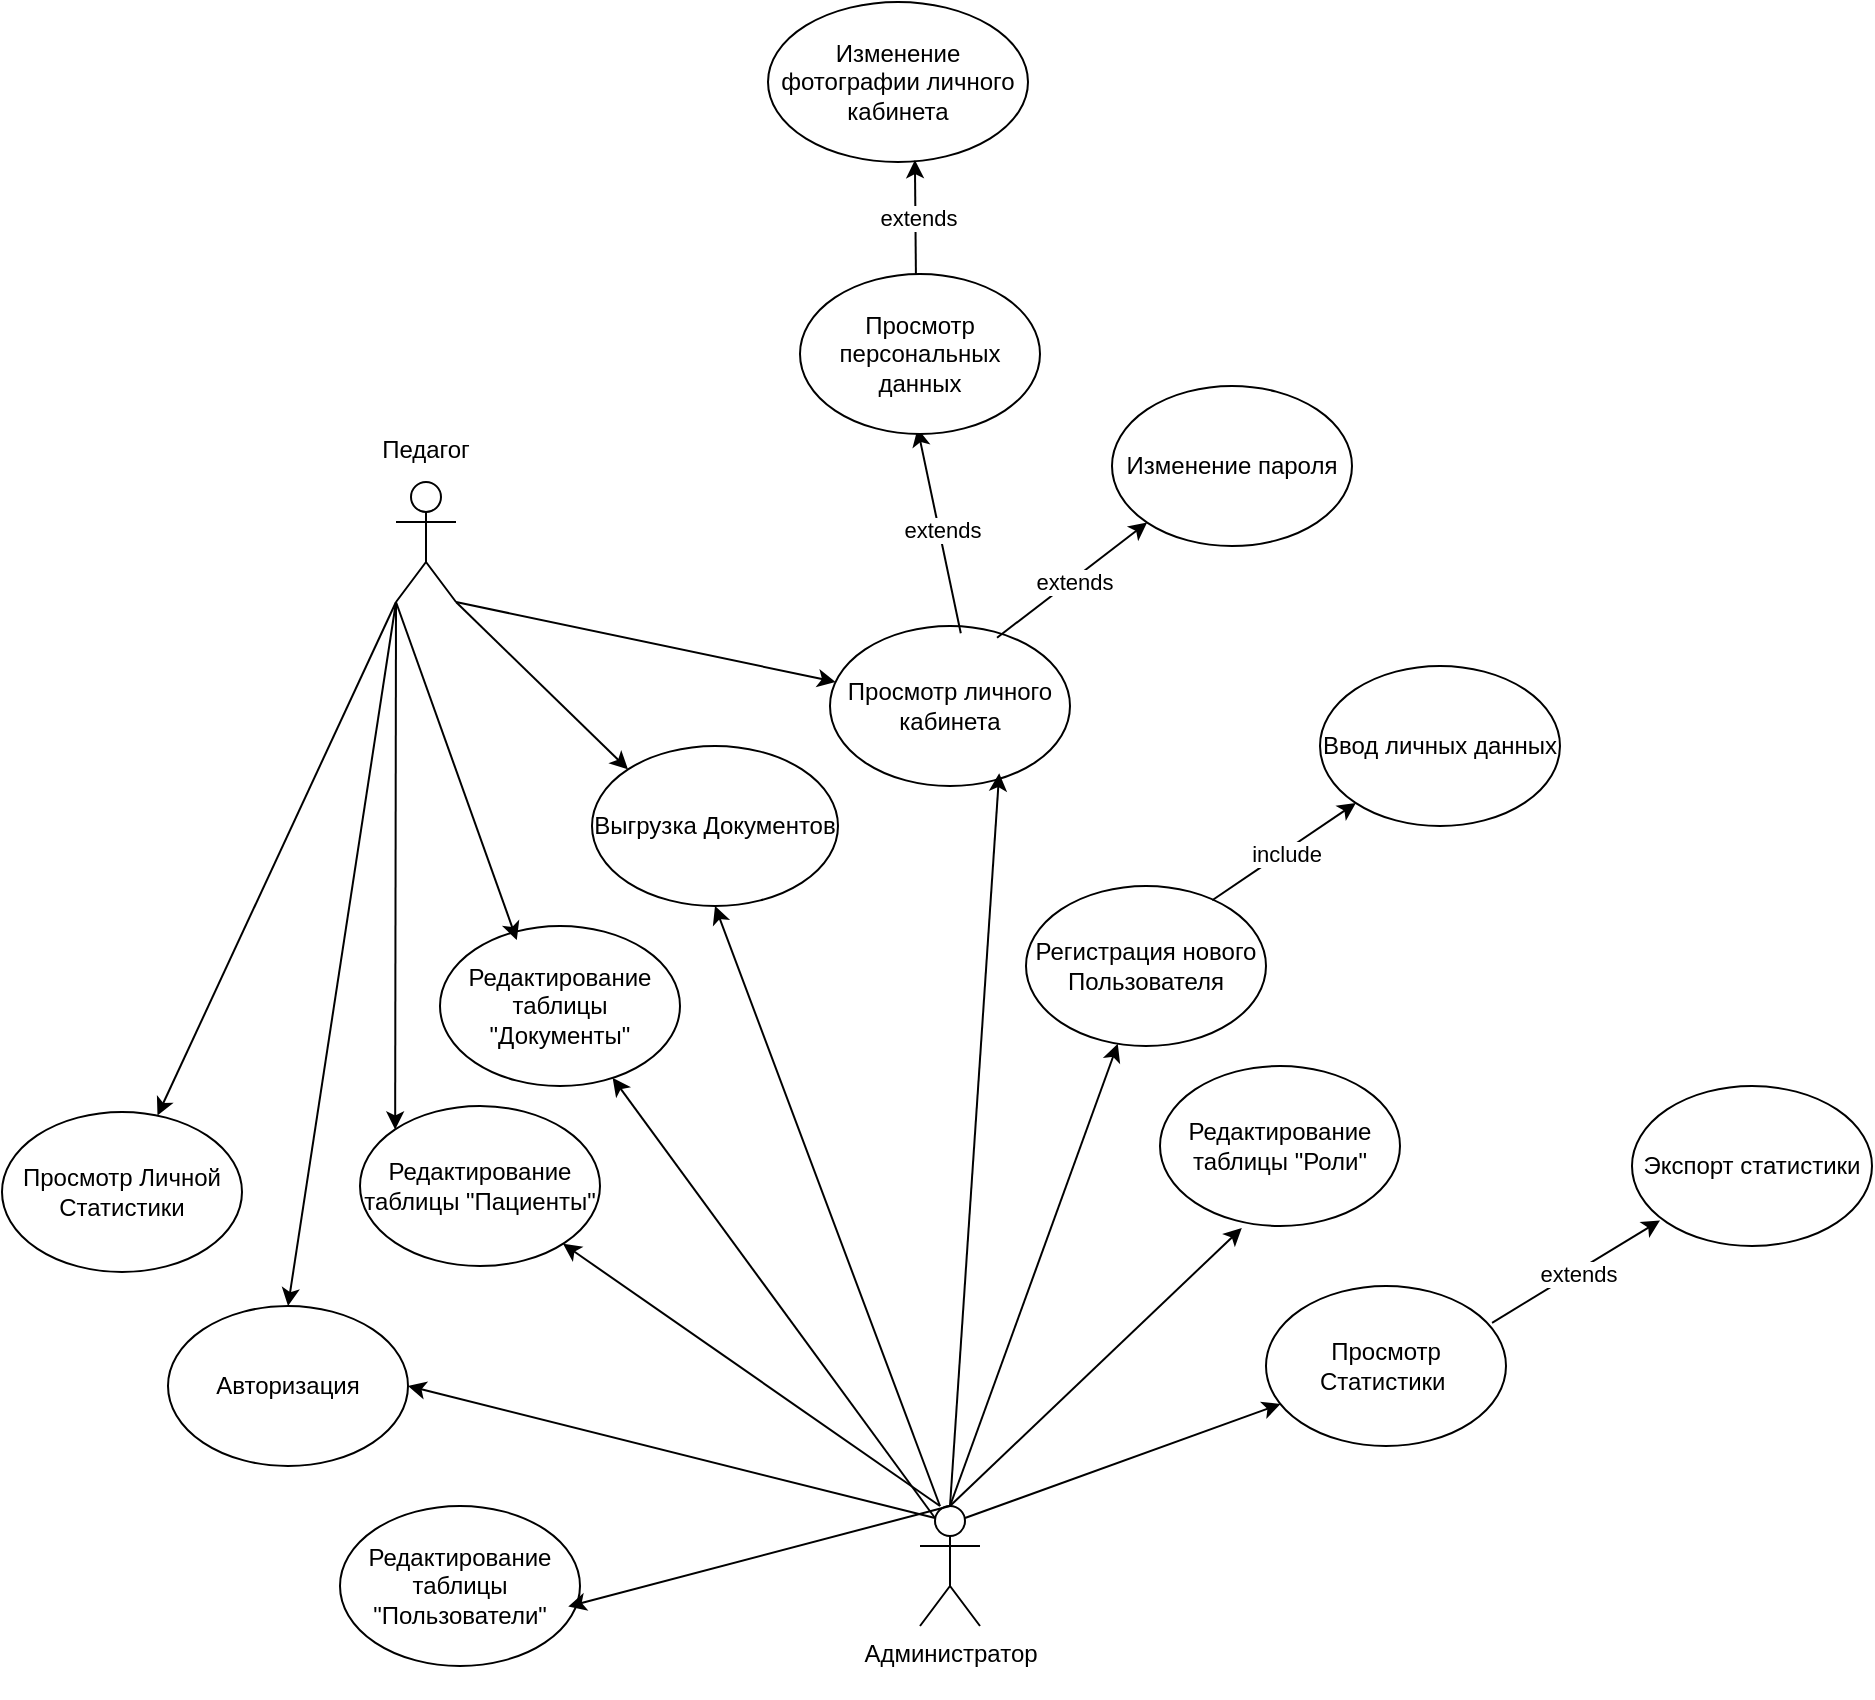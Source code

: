 <mxfile version="27.0.4">
  <diagram name="Страница — 1" id="N3gCxyGSRhldq9W5N2jG">
    <mxGraphModel dx="1789" dy="1677" grid="0" gridSize="10" guides="0" tooltips="0" connect="0" arrows="1" fold="1" page="0" pageScale="1" pageWidth="827" pageHeight="1169" math="0" shadow="0">
      <root>
        <mxCell id="0" />
        <mxCell id="1" parent="0" />
        <mxCell id="dzPwvYdtK59I68hb9hbO-1" value="Администратор&lt;div&gt;&lt;br&gt;&lt;/div&gt;" style="shape=umlActor;verticalLabelPosition=bottom;verticalAlign=top;html=1;outlineConnect=0;" parent="1" vertex="1">
          <mxGeometry x="180" y="110" width="30" height="60" as="geometry" />
        </mxCell>
        <mxCell id="dzPwvYdtK59I68hb9hbO-4" value="Редактирование таблицы &quot;Роли&quot;" style="ellipse;whiteSpace=wrap;html=1;" parent="1" vertex="1">
          <mxGeometry x="300" y="-110" width="120" height="80" as="geometry" />
        </mxCell>
        <mxCell id="dzPwvYdtK59I68hb9hbO-5" value="Редактирование таблицы &quot;Пользователи&quot;" style="ellipse;whiteSpace=wrap;html=1;" parent="1" vertex="1">
          <mxGeometry x="-110" y="110" width="120" height="80" as="geometry" />
        </mxCell>
        <mxCell id="dzPwvYdtK59I68hb9hbO-6" value="Редактирование таблицы &quot;Пациенты&quot;" style="ellipse;whiteSpace=wrap;html=1;" parent="1" vertex="1">
          <mxGeometry x="-100" y="-90" width="120" height="80" as="geometry" />
        </mxCell>
        <mxCell id="dzPwvYdtK59I68hb9hbO-7" value="Редактирование таблицы &quot;Документы&quot;" style="ellipse;whiteSpace=wrap;html=1;" parent="1" vertex="1">
          <mxGeometry x="-60" y="-180" width="120" height="80" as="geometry" />
        </mxCell>
        <mxCell id="dzPwvYdtK59I68hb9hbO-9" value="Регистрация нового Пользователя" style="ellipse;whiteSpace=wrap;html=1;" parent="1" vertex="1">
          <mxGeometry x="233" y="-200" width="120" height="80" as="geometry" />
        </mxCell>
        <mxCell id="dzPwvYdtK59I68hb9hbO-10" value="Ввод личных данных" style="ellipse;whiteSpace=wrap;html=1;" parent="1" vertex="1">
          <mxGeometry x="380" y="-310" width="120" height="80" as="geometry" />
        </mxCell>
        <mxCell id="dzPwvYdtK59I68hb9hbO-11" value="" style="endArrow=classic;html=1;rounded=0;exitX=0.776;exitY=0.089;exitDx=0;exitDy=0;exitPerimeter=0;" parent="1" source="dzPwvYdtK59I68hb9hbO-9" target="dzPwvYdtK59I68hb9hbO-10" edge="1">
          <mxGeometry width="50" height="50" relative="1" as="geometry">
            <mxPoint x="290" y="-150" as="sourcePoint" />
            <mxPoint x="340" y="-200" as="targetPoint" />
          </mxGeometry>
        </mxCell>
        <mxCell id="dzPwvYdtK59I68hb9hbO-12" value="include" style="edgeLabel;html=1;align=center;verticalAlign=middle;resizable=0;points=[];" parent="dzPwvYdtK59I68hb9hbO-11" vertex="1" connectable="0">
          <mxGeometry x="0.007" y="-1" relative="1" as="geometry">
            <mxPoint as="offset" />
          </mxGeometry>
        </mxCell>
        <mxCell id="dzPwvYdtK59I68hb9hbO-13" value="Выгрузка Документов" style="ellipse;whiteSpace=wrap;html=1;" parent="1" vertex="1">
          <mxGeometry x="16" y="-270" width="123" height="80" as="geometry" />
        </mxCell>
        <mxCell id="dzPwvYdtK59I68hb9hbO-14" value="" style="endArrow=classic;html=1;rounded=0;entryX=0.5;entryY=1;entryDx=0;entryDy=0;" parent="1" target="dzPwvYdtK59I68hb9hbO-13" edge="1">
          <mxGeometry width="50" height="50" relative="1" as="geometry">
            <mxPoint x="190" y="110" as="sourcePoint" />
            <mxPoint x="340" y="20" as="targetPoint" />
          </mxGeometry>
        </mxCell>
        <mxCell id="dzPwvYdtK59I68hb9hbO-15" value="" style="endArrow=classic;html=1;rounded=0;exitX=0.5;exitY=0;exitDx=0;exitDy=0;exitPerimeter=0;" parent="1" source="dzPwvYdtK59I68hb9hbO-1" target="dzPwvYdtK59I68hb9hbO-9" edge="1">
          <mxGeometry width="50" height="50" relative="1" as="geometry">
            <mxPoint x="130" as="sourcePoint" />
            <mxPoint x="180" y="-50" as="targetPoint" />
          </mxGeometry>
        </mxCell>
        <mxCell id="dzPwvYdtK59I68hb9hbO-16" value="" style="endArrow=classic;html=1;rounded=0;entryX=0.341;entryY=1.012;entryDx=0;entryDy=0;entryPerimeter=0;exitX=0.5;exitY=0;exitDx=0;exitDy=0;exitPerimeter=0;" parent="1" source="dzPwvYdtK59I68hb9hbO-1" target="dzPwvYdtK59I68hb9hbO-4" edge="1">
          <mxGeometry width="50" height="50" relative="1" as="geometry">
            <mxPoint x="180" y="100" as="sourcePoint" />
            <mxPoint x="90" y="40" as="targetPoint" />
          </mxGeometry>
        </mxCell>
        <mxCell id="dzPwvYdtK59I68hb9hbO-17" value="" style="endArrow=classic;html=1;rounded=0;exitX=0.5;exitY=0;exitDx=0;exitDy=0;exitPerimeter=0;entryX=0.951;entryY=0.628;entryDx=0;entryDy=0;entryPerimeter=0;" parent="1" source="dzPwvYdtK59I68hb9hbO-1" target="dzPwvYdtK59I68hb9hbO-5" edge="1">
          <mxGeometry width="50" height="50" relative="1" as="geometry">
            <mxPoint x="70" y="100" as="sourcePoint" />
            <mxPoint x="120" y="50" as="targetPoint" />
          </mxGeometry>
        </mxCell>
        <mxCell id="dzPwvYdtK59I68hb9hbO-18" value="" style="endArrow=classic;html=1;rounded=0;" parent="1" target="dzPwvYdtK59I68hb9hbO-6" edge="1">
          <mxGeometry width="50" height="50" relative="1" as="geometry">
            <mxPoint x="190" y="110" as="sourcePoint" />
            <mxPoint x="500" y="10" as="targetPoint" />
          </mxGeometry>
        </mxCell>
        <mxCell id="dzPwvYdtK59I68hb9hbO-19" value="" style="endArrow=classic;html=1;rounded=0;exitX=0.25;exitY=0.1;exitDx=0;exitDy=0;exitPerimeter=0;" parent="1" source="dzPwvYdtK59I68hb9hbO-1" target="dzPwvYdtK59I68hb9hbO-7" edge="1">
          <mxGeometry width="50" height="50" relative="1" as="geometry">
            <mxPoint y="180" as="sourcePoint" />
            <mxPoint x="50" y="130" as="targetPoint" />
          </mxGeometry>
        </mxCell>
        <mxCell id="dzPwvYdtK59I68hb9hbO-20" value="Просмотр Статистики&amp;nbsp;" style="ellipse;whiteSpace=wrap;html=1;" parent="1" vertex="1">
          <mxGeometry x="353" width="120" height="80" as="geometry" />
        </mxCell>
        <mxCell id="dzPwvYdtK59I68hb9hbO-21" value="" style="endArrow=classic;html=1;rounded=0;exitX=0.75;exitY=0.1;exitDx=0;exitDy=0;exitPerimeter=0;" parent="1" source="dzPwvYdtK59I68hb9hbO-1" target="dzPwvYdtK59I68hb9hbO-20" edge="1">
          <mxGeometry width="50" height="50" relative="1" as="geometry">
            <mxPoint x="250" y="160" as="sourcePoint" />
            <mxPoint x="300" y="110" as="targetPoint" />
          </mxGeometry>
        </mxCell>
        <mxCell id="dzPwvYdtK59I68hb9hbO-24" value="Авторизация" style="ellipse;whiteSpace=wrap;html=1;" parent="1" vertex="1">
          <mxGeometry x="-196" y="10" width="120" height="80" as="geometry" />
        </mxCell>
        <mxCell id="dzPwvYdtK59I68hb9hbO-25" value="" style="endArrow=classic;html=1;rounded=0;exitX=0.25;exitY=0.1;exitDx=0;exitDy=0;exitPerimeter=0;entryX=1;entryY=0.5;entryDx=0;entryDy=0;" parent="1" source="dzPwvYdtK59I68hb9hbO-1" target="dzPwvYdtK59I68hb9hbO-24" edge="1">
          <mxGeometry width="50" height="50" relative="1" as="geometry">
            <mxPoint x="30" y="190" as="sourcePoint" />
            <mxPoint x="80" y="140" as="targetPoint" />
          </mxGeometry>
        </mxCell>
        <mxCell id="dzPwvYdtK59I68hb9hbO-27" value="Просмотр личного кабинета" style="ellipse;whiteSpace=wrap;html=1;" parent="1" vertex="1">
          <mxGeometry x="135" y="-330" width="120" height="80" as="geometry" />
        </mxCell>
        <mxCell id="dzPwvYdtK59I68hb9hbO-30" value="" style="endArrow=classic;html=1;rounded=0;exitX=0.5;exitY=0;exitDx=0;exitDy=0;exitPerimeter=0;entryX=0.705;entryY=0.92;entryDx=0;entryDy=0;entryPerimeter=0;" parent="1" source="dzPwvYdtK59I68hb9hbO-1" target="dzPwvYdtK59I68hb9hbO-27" edge="1">
          <mxGeometry width="50" height="50" relative="1" as="geometry">
            <mxPoint x="90" y="-40" as="sourcePoint" />
            <mxPoint x="140" y="-90" as="targetPoint" />
          </mxGeometry>
        </mxCell>
        <mxCell id="dzPwvYdtK59I68hb9hbO-31" value="&lt;div&gt;&lt;br&gt;&lt;/div&gt;" style="shape=umlActor;verticalLabelPosition=bottom;verticalAlign=top;html=1;outlineConnect=0;" parent="1" vertex="1">
          <mxGeometry x="-82" y="-402" width="30" height="60" as="geometry" />
        </mxCell>
        <mxCell id="dzPwvYdtK59I68hb9hbO-32" value="" style="endArrow=classic;html=1;rounded=0;exitX=1;exitY=1;exitDx=0;exitDy=0;exitPerimeter=0;entryX=0;entryY=0;entryDx=0;entryDy=0;" parent="1" source="dzPwvYdtK59I68hb9hbO-31" target="dzPwvYdtK59I68hb9hbO-13" edge="1">
          <mxGeometry width="50" height="50" relative="1" as="geometry">
            <mxPoint x="-270" y="-170" as="sourcePoint" />
            <mxPoint x="-220" y="-220" as="targetPoint" />
          </mxGeometry>
        </mxCell>
        <mxCell id="dzPwvYdtK59I68hb9hbO-33" value="" style="endArrow=classic;html=1;rounded=0;exitX=1;exitY=1;exitDx=0;exitDy=0;exitPerimeter=0;" parent="1" source="dzPwvYdtK59I68hb9hbO-31" target="dzPwvYdtK59I68hb9hbO-27" edge="1">
          <mxGeometry width="50" height="50" relative="1" as="geometry">
            <mxPoint x="-160" y="-240" as="sourcePoint" />
            <mxPoint x="-110" y="-290" as="targetPoint" />
          </mxGeometry>
        </mxCell>
        <mxCell id="dzPwvYdtK59I68hb9hbO-34" value="" style="endArrow=classic;html=1;rounded=0;exitX=0;exitY=1;exitDx=0;exitDy=0;exitPerimeter=0;entryX=0.32;entryY=0.088;entryDx=0;entryDy=0;entryPerimeter=0;" parent="1" source="dzPwvYdtK59I68hb9hbO-31" target="dzPwvYdtK59I68hb9hbO-7" edge="1">
          <mxGeometry width="50" height="50" relative="1" as="geometry">
            <mxPoint x="-220" y="-230" as="sourcePoint" />
            <mxPoint x="-170" y="-280" as="targetPoint" />
          </mxGeometry>
        </mxCell>
        <mxCell id="dzPwvYdtK59I68hb9hbO-36" value="" style="endArrow=classic;html=1;rounded=0;exitX=0;exitY=1;exitDx=0;exitDy=0;exitPerimeter=0;entryX=0;entryY=0;entryDx=0;entryDy=0;" parent="1" source="dzPwvYdtK59I68hb9hbO-31" target="dzPwvYdtK59I68hb9hbO-6" edge="1">
          <mxGeometry width="50" height="50" relative="1" as="geometry">
            <mxPoint x="-250" y="-130" as="sourcePoint" />
            <mxPoint x="-100" y="-100" as="targetPoint" />
          </mxGeometry>
        </mxCell>
        <mxCell id="dzPwvYdtK59I68hb9hbO-37" value="Просмотр Личной Статистики" style="ellipse;whiteSpace=wrap;html=1;" parent="1" vertex="1">
          <mxGeometry x="-279" y="-87" width="120" height="80" as="geometry" />
        </mxCell>
        <mxCell id="dzPwvYdtK59I68hb9hbO-38" value="" style="endArrow=classic;html=1;rounded=0;exitX=0;exitY=1;exitDx=0;exitDy=0;exitPerimeter=0;entryX=0.5;entryY=0;entryDx=0;entryDy=0;" parent="1" source="dzPwvYdtK59I68hb9hbO-31" target="dzPwvYdtK59I68hb9hbO-24" edge="1">
          <mxGeometry width="50" height="50" relative="1" as="geometry">
            <mxPoint x="-135" y="-276" as="sourcePoint" />
            <mxPoint x="-135" y="-211" as="targetPoint" />
          </mxGeometry>
        </mxCell>
        <mxCell id="dzPwvYdtK59I68hb9hbO-40" value="" style="endArrow=classic;html=1;rounded=0;exitX=0;exitY=1;exitDx=0;exitDy=0;exitPerimeter=0;" parent="1" source="dzPwvYdtK59I68hb9hbO-31" target="dzPwvYdtK59I68hb9hbO-37" edge="1">
          <mxGeometry width="50" height="50" relative="1" as="geometry">
            <mxPoint x="-225" y="-251" as="sourcePoint" />
            <mxPoint x="-175" y="-301" as="targetPoint" />
          </mxGeometry>
        </mxCell>
        <mxCell id="dzPwvYdtK59I68hb9hbO-42" value="Изменение пароля" style="ellipse;whiteSpace=wrap;html=1;" parent="1" vertex="1">
          <mxGeometry x="276" y="-450" width="120" height="80" as="geometry" />
        </mxCell>
        <mxCell id="dzPwvYdtK59I68hb9hbO-43" value="" style="endArrow=classic;html=1;rounded=0;exitX=0.696;exitY=0.073;exitDx=0;exitDy=0;exitPerimeter=0;entryX=0;entryY=1;entryDx=0;entryDy=0;" parent="1" source="dzPwvYdtK59I68hb9hbO-27" target="dzPwvYdtK59I68hb9hbO-42" edge="1">
          <mxGeometry width="50" height="50" relative="1" as="geometry">
            <mxPoint x="251" y="-318" as="sourcePoint" />
            <mxPoint x="323" y="-367" as="targetPoint" />
          </mxGeometry>
        </mxCell>
        <mxCell id="dzPwvYdtK59I68hb9hbO-44" value="extends" style="edgeLabel;html=1;align=center;verticalAlign=middle;resizable=0;points=[];" parent="dzPwvYdtK59I68hb9hbO-43" vertex="1" connectable="0">
          <mxGeometry x="0.007" y="-1" relative="1" as="geometry">
            <mxPoint as="offset" />
          </mxGeometry>
        </mxCell>
        <mxCell id="tfG9m6ylE4LsX6b8l9DQ-1" value="Педагог" style="text;html=1;align=center;verticalAlign=middle;whiteSpace=wrap;rounded=0;" vertex="1" parent="1">
          <mxGeometry x="-97" y="-433" width="60" height="30" as="geometry" />
        </mxCell>
        <mxCell id="tfG9m6ylE4LsX6b8l9DQ-4" value="" style="endArrow=classic;html=1;rounded=0;exitX=0.942;exitY=0.23;exitDx=0;exitDy=0;exitPerimeter=0;entryX=0.117;entryY=0.84;entryDx=0;entryDy=0;entryPerimeter=0;" edge="1" parent="1" source="dzPwvYdtK59I68hb9hbO-20" target="tfG9m6ylE4LsX6b8l9DQ-6">
          <mxGeometry width="50" height="50" relative="1" as="geometry">
            <mxPoint x="481" y="14" as="sourcePoint" />
            <mxPoint x="538" y="-30" as="targetPoint" />
          </mxGeometry>
        </mxCell>
        <mxCell id="tfG9m6ylE4LsX6b8l9DQ-5" value="extends" style="edgeLabel;html=1;align=center;verticalAlign=middle;resizable=0;points=[];" vertex="1" connectable="0" parent="tfG9m6ylE4LsX6b8l9DQ-4">
          <mxGeometry x="0.007" y="-1" relative="1" as="geometry">
            <mxPoint as="offset" />
          </mxGeometry>
        </mxCell>
        <mxCell id="tfG9m6ylE4LsX6b8l9DQ-6" value="Экспорт статистики" style="ellipse;whiteSpace=wrap;html=1;" vertex="1" parent="1">
          <mxGeometry x="536" y="-100" width="120" height="80" as="geometry" />
        </mxCell>
        <mxCell id="tfG9m6ylE4LsX6b8l9DQ-9" value="" style="endArrow=classic;html=1;rounded=0;exitX=0.545;exitY=0.045;exitDx=0;exitDy=0;exitPerimeter=0;entryX=0.49;entryY=0.965;entryDx=0;entryDy=0;entryPerimeter=0;" edge="1" parent="1" source="dzPwvYdtK59I68hb9hbO-27" target="tfG9m6ylE4LsX6b8l9DQ-11">
          <mxGeometry width="50" height="50" relative="1" as="geometry">
            <mxPoint x="132" y="-343" as="sourcePoint" />
            <mxPoint x="192" y="-424" as="targetPoint" />
          </mxGeometry>
        </mxCell>
        <mxCell id="tfG9m6ylE4LsX6b8l9DQ-10" value="extends" style="edgeLabel;html=1;align=center;verticalAlign=middle;resizable=0;points=[];" vertex="1" connectable="0" parent="tfG9m6ylE4LsX6b8l9DQ-9">
          <mxGeometry x="0.007" y="-1" relative="1" as="geometry">
            <mxPoint as="offset" />
          </mxGeometry>
        </mxCell>
        <mxCell id="tfG9m6ylE4LsX6b8l9DQ-11" value="Просмотр персональных данных" style="ellipse;whiteSpace=wrap;html=1;" vertex="1" parent="1">
          <mxGeometry x="120" y="-506" width="120" height="80" as="geometry" />
        </mxCell>
        <mxCell id="tfG9m6ylE4LsX6b8l9DQ-12" value="Изменение фотографии личного кабинета" style="ellipse;whiteSpace=wrap;html=1;" vertex="1" parent="1">
          <mxGeometry x="104" y="-642" width="130" height="80" as="geometry" />
        </mxCell>
        <mxCell id="tfG9m6ylE4LsX6b8l9DQ-14" value="" style="endArrow=classic;html=1;rounded=0;exitX=0.483;exitY=0.005;exitDx=0;exitDy=0;exitPerimeter=0;entryX=0.565;entryY=0.988;entryDx=0;entryDy=0;entryPerimeter=0;" edge="1" parent="1" source="tfG9m6ylE4LsX6b8l9DQ-11" target="tfG9m6ylE4LsX6b8l9DQ-12">
          <mxGeometry width="50" height="50" relative="1" as="geometry">
            <mxPoint x="272" y="-493" as="sourcePoint" />
            <mxPoint x="251" y="-596" as="targetPoint" />
          </mxGeometry>
        </mxCell>
        <mxCell id="tfG9m6ylE4LsX6b8l9DQ-15" value="extends" style="edgeLabel;html=1;align=center;verticalAlign=middle;resizable=0;points=[];" vertex="1" connectable="0" parent="tfG9m6ylE4LsX6b8l9DQ-14">
          <mxGeometry x="0.007" y="-1" relative="1" as="geometry">
            <mxPoint as="offset" />
          </mxGeometry>
        </mxCell>
      </root>
    </mxGraphModel>
  </diagram>
</mxfile>
